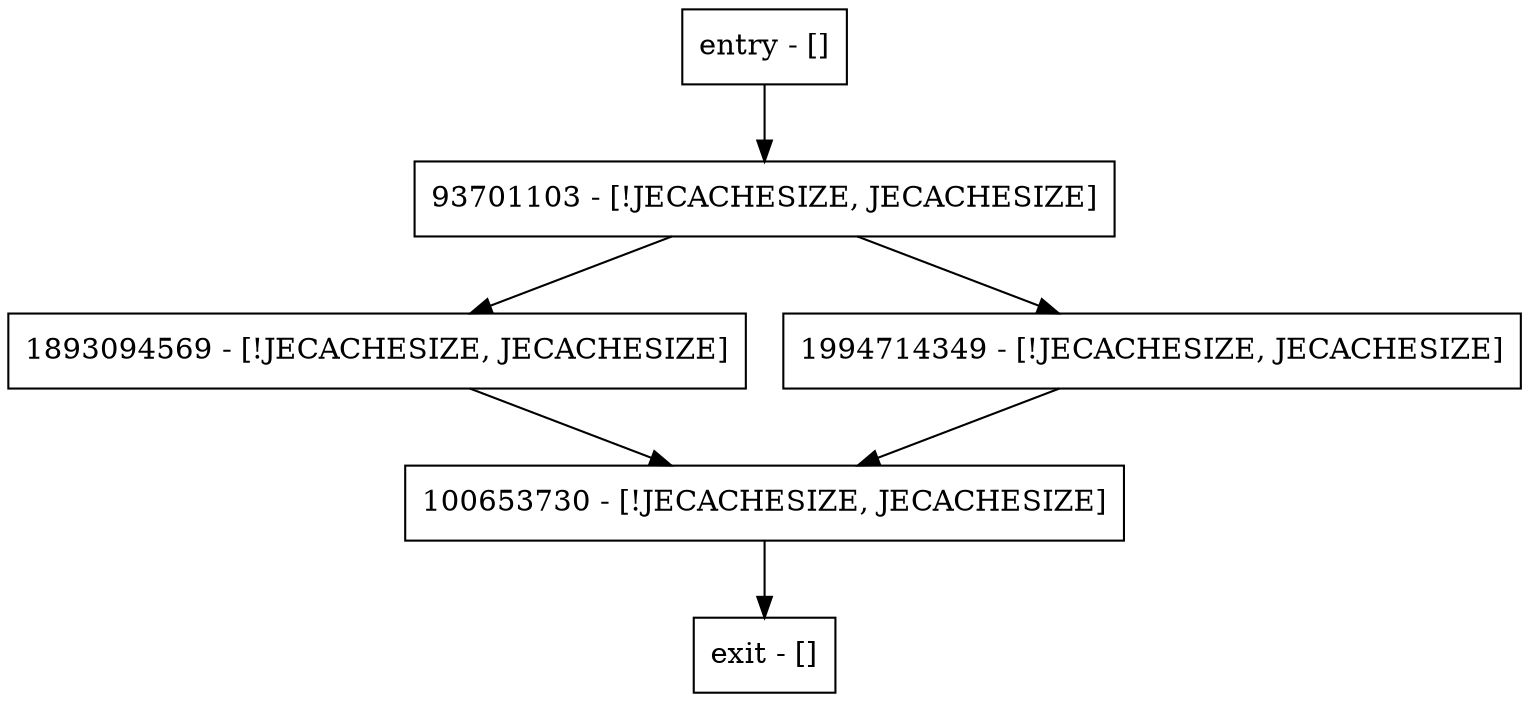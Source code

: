 digraph <clinit> {
node [shape=record];
93701103 [label="93701103 - [!JECACHESIZE, JECACHESIZE]"];
entry [label="entry - []"];
exit [label="exit - []"];
1893094569 [label="1893094569 - [!JECACHESIZE, JECACHESIZE]"];
100653730 [label="100653730 - [!JECACHESIZE, JECACHESIZE]"];
1994714349 [label="1994714349 - [!JECACHESIZE, JECACHESIZE]"];
entry;
exit;
93701103 -> 1893094569;
93701103 -> 1994714349;
entry -> 93701103;
1893094569 -> 100653730;
100653730 -> exit;
1994714349 -> 100653730;
}
